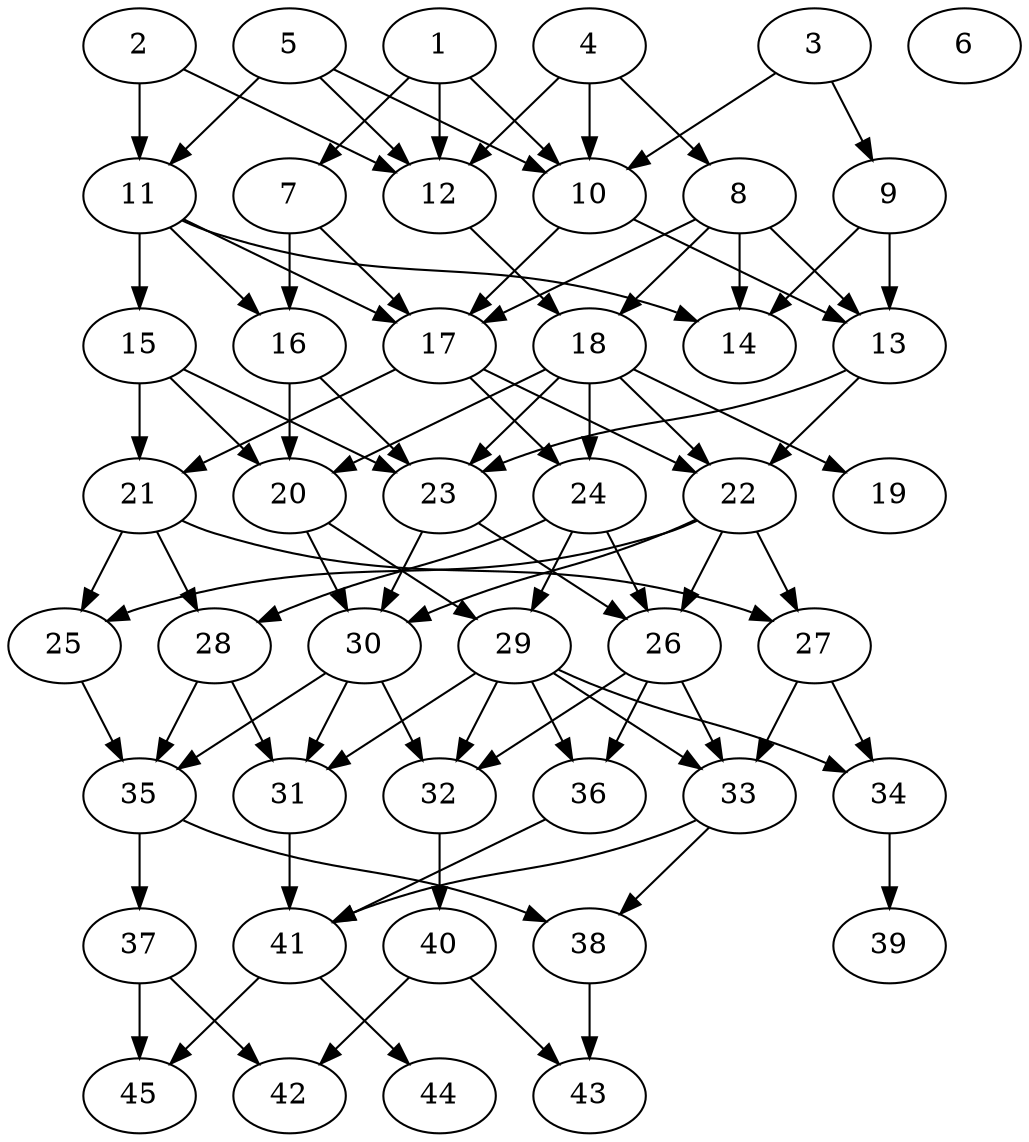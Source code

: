 // DAG automatically generated by daggen at Thu Oct  3 14:07:24 2019
// ./daggen --dot -n 45 --ccr 0.4 --fat 0.5 --regular 0.9 --density 0.6 --mindata 5242880 --maxdata 52428800 
digraph G {
  1 [size="80599040", alpha="0.15", expect_size="32239616"] 
  1 -> 7 [size ="32239616"]
  1 -> 10 [size ="32239616"]
  1 -> 12 [size ="32239616"]
  2 [size="105477120", alpha="0.05", expect_size="42190848"] 
  2 -> 11 [size ="42190848"]
  2 -> 12 [size ="42190848"]
  3 [size="30113280", alpha="0.09", expect_size="12045312"] 
  3 -> 9 [size ="12045312"]
  3 -> 10 [size ="12045312"]
  4 [size="101862400", alpha="0.14", expect_size="40744960"] 
  4 -> 8 [size ="40744960"]
  4 -> 10 [size ="40744960"]
  4 -> 12 [size ="40744960"]
  5 [size="120207360", alpha="0.17", expect_size="48082944"] 
  5 -> 10 [size ="48082944"]
  5 -> 11 [size ="48082944"]
  5 -> 12 [size ="48082944"]
  6 [size="15380480", alpha="0.17", expect_size="6152192"] 
  7 [size="40176640", alpha="0.09", expect_size="16070656"] 
  7 -> 16 [size ="16070656"]
  7 -> 17 [size ="16070656"]
  8 [size="74424320", alpha="0.03", expect_size="29769728"] 
  8 -> 13 [size ="29769728"]
  8 -> 14 [size ="29769728"]
  8 -> 17 [size ="29769728"]
  8 -> 18 [size ="29769728"]
  9 [size="36966400", alpha="0.16", expect_size="14786560"] 
  9 -> 13 [size ="14786560"]
  9 -> 14 [size ="14786560"]
  10 [size="122629120", alpha="0.16", expect_size="49051648"] 
  10 -> 13 [size ="49051648"]
  10 -> 17 [size ="49051648"]
  11 [size="83919360", alpha="0.09", expect_size="33567744"] 
  11 -> 14 [size ="33567744"]
  11 -> 15 [size ="33567744"]
  11 -> 16 [size ="33567744"]
  11 -> 17 [size ="33567744"]
  12 [size="56834560", alpha="0.12", expect_size="22733824"] 
  12 -> 18 [size ="22733824"]
  13 [size="86525440", alpha="0.03", expect_size="34610176"] 
  13 -> 22 [size ="34610176"]
  13 -> 23 [size ="34610176"]
  14 [size="18931200", alpha="0.04", expect_size="7572480"] 
  15 [size="103741440", alpha="0.04", expect_size="41496576"] 
  15 -> 20 [size ="41496576"]
  15 -> 21 [size ="41496576"]
  15 -> 23 [size ="41496576"]
  16 [size="88373760", alpha="0.15", expect_size="35349504"] 
  16 -> 20 [size ="35349504"]
  16 -> 23 [size ="35349504"]
  17 [size="71365120", alpha="0.02", expect_size="28546048"] 
  17 -> 21 [size ="28546048"]
  17 -> 22 [size ="28546048"]
  17 -> 24 [size ="28546048"]
  18 [size="126202880", alpha="0.20", expect_size="50481152"] 
  18 -> 19 [size ="50481152"]
  18 -> 20 [size ="50481152"]
  18 -> 22 [size ="50481152"]
  18 -> 23 [size ="50481152"]
  18 -> 24 [size ="50481152"]
  19 [size="27745280", alpha="0.13", expect_size="11098112"] 
  20 [size="120522240", alpha="0.17", expect_size="48208896"] 
  20 -> 29 [size ="48208896"]
  20 -> 30 [size ="48208896"]
  21 [size="99681280", alpha="0.12", expect_size="39872512"] 
  21 -> 25 [size ="39872512"]
  21 -> 27 [size ="39872512"]
  21 -> 28 [size ="39872512"]
  22 [size="33794560", alpha="0.03", expect_size="13517824"] 
  22 -> 25 [size ="13517824"]
  22 -> 26 [size ="13517824"]
  22 -> 27 [size ="13517824"]
  22 -> 30 [size ="13517824"]
  23 [size="105945600", alpha="0.16", expect_size="42378240"] 
  23 -> 26 [size ="42378240"]
  23 -> 30 [size ="42378240"]
  24 [size="121364480", alpha="0.05", expect_size="48545792"] 
  24 -> 26 [size ="48545792"]
  24 -> 28 [size ="48545792"]
  24 -> 29 [size ="48545792"]
  25 [size="24908800", alpha="0.12", expect_size="9963520"] 
  25 -> 35 [size ="9963520"]
  26 [size="48002560", alpha="0.19", expect_size="19201024"] 
  26 -> 32 [size ="19201024"]
  26 -> 33 [size ="19201024"]
  26 -> 36 [size ="19201024"]
  27 [size="20339200", alpha="0.11", expect_size="8135680"] 
  27 -> 33 [size ="8135680"]
  27 -> 34 [size ="8135680"]
  28 [size="32279040", alpha="0.13", expect_size="12911616"] 
  28 -> 31 [size ="12911616"]
  28 -> 35 [size ="12911616"]
  29 [size="31690240", alpha="0.19", expect_size="12676096"] 
  29 -> 31 [size ="12676096"]
  29 -> 32 [size ="12676096"]
  29 -> 33 [size ="12676096"]
  29 -> 34 [size ="12676096"]
  29 -> 36 [size ="12676096"]
  30 [size="110428160", alpha="0.04", expect_size="44171264"] 
  30 -> 31 [size ="44171264"]
  30 -> 32 [size ="44171264"]
  30 -> 35 [size ="44171264"]
  31 [size="92433920", alpha="0.01", expect_size="36973568"] 
  31 -> 41 [size ="36973568"]
  32 [size="45201920", alpha="0.05", expect_size="18080768"] 
  32 -> 40 [size ="18080768"]
  33 [size="61104640", alpha="0.01", expect_size="24441856"] 
  33 -> 38 [size ="24441856"]
  33 -> 41 [size ="24441856"]
  34 [size="39180800", alpha="0.19", expect_size="15672320"] 
  34 -> 39 [size ="15672320"]
  35 [size="68190720", alpha="0.12", expect_size="27276288"] 
  35 -> 37 [size ="27276288"]
  35 -> 38 [size ="27276288"]
  36 [size="19299840", alpha="0.18", expect_size="7719936"] 
  36 -> 41 [size ="7719936"]
  37 [size="130718720", alpha="0.13", expect_size="52287488"] 
  37 -> 42 [size ="52287488"]
  37 -> 45 [size ="52287488"]
  38 [size="75622400", alpha="0.08", expect_size="30248960"] 
  38 -> 43 [size ="30248960"]
  39 [size="33292800", alpha="0.06", expect_size="13317120"] 
  40 [size="27591680", alpha="0.01", expect_size="11036672"] 
  40 -> 42 [size ="11036672"]
  40 -> 43 [size ="11036672"]
  41 [size="50076160", alpha="0.11", expect_size="20030464"] 
  41 -> 44 [size ="20030464"]
  41 -> 45 [size ="20030464"]
  42 [size="53596160", alpha="0.05", expect_size="21438464"] 
  43 [size="81879040", alpha="0.14", expect_size="32751616"] 
  44 [size="90383360", alpha="0.02", expect_size="36153344"] 
  45 [size="84933120", alpha="0.12", expect_size="33973248"] 
}
